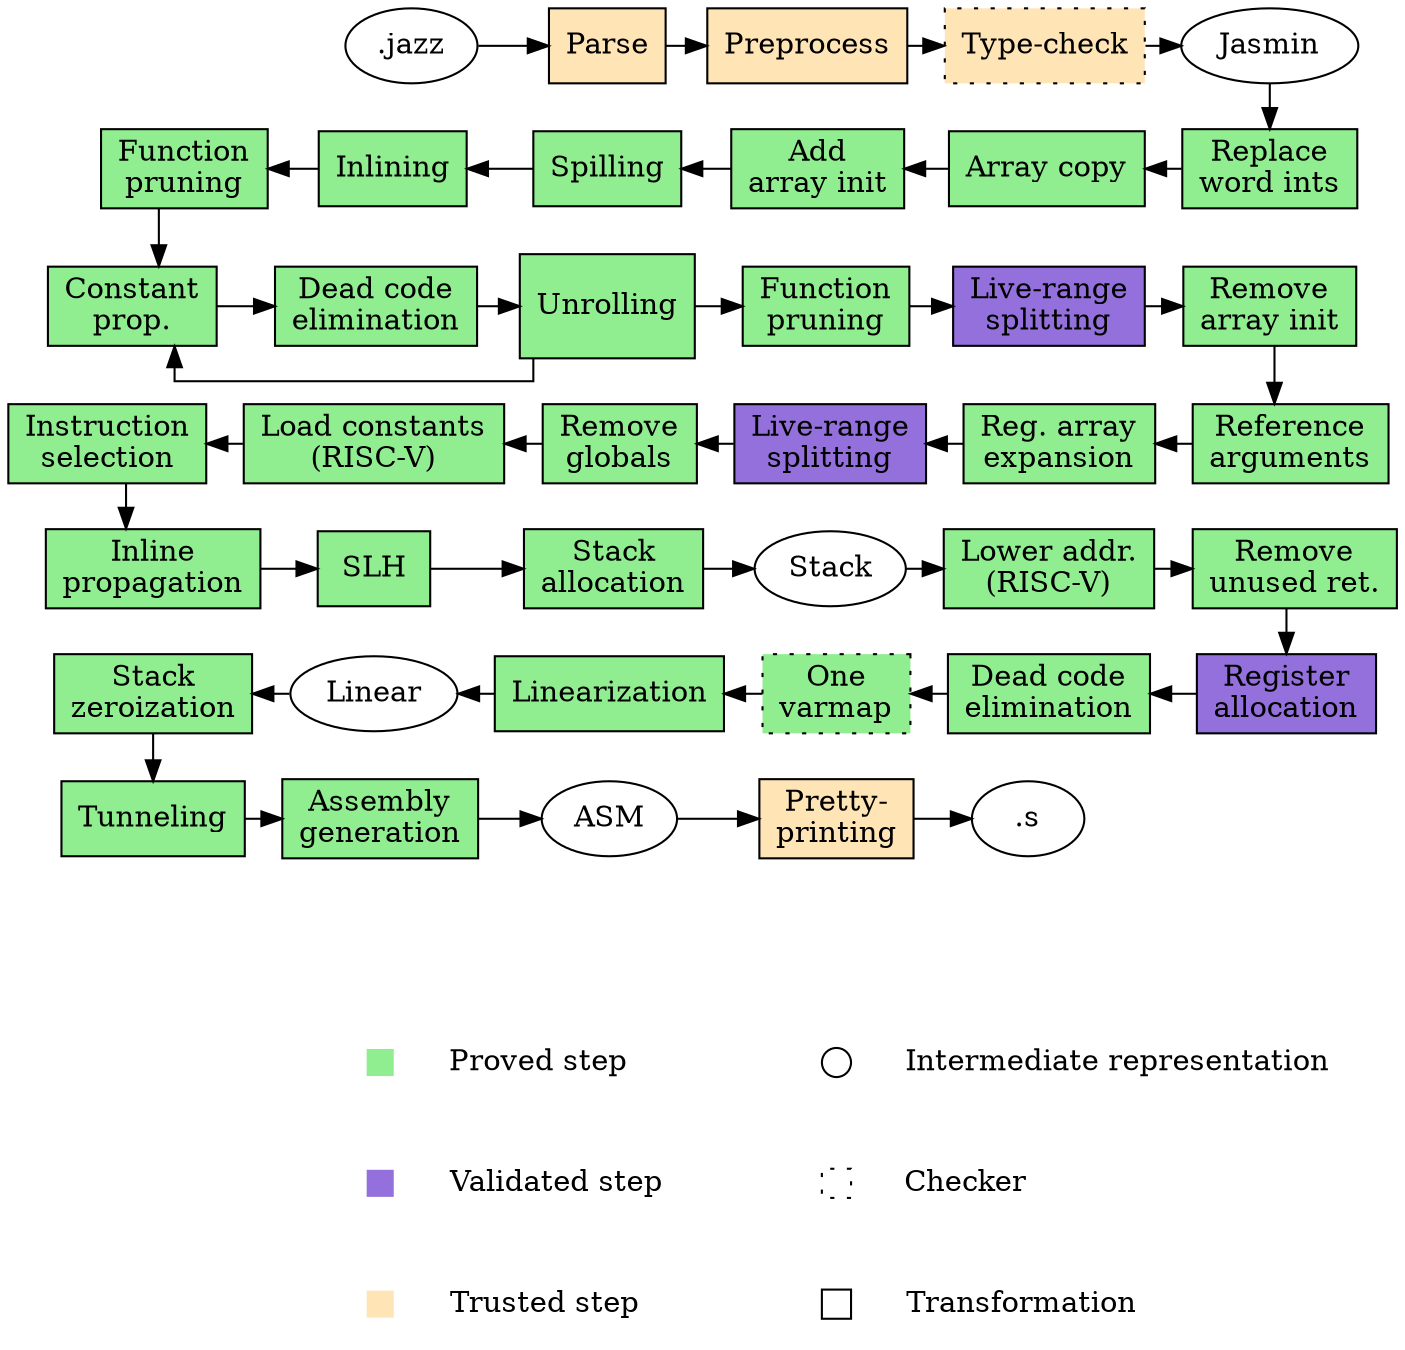 digraph {
  ranksep=.3;
  graph [splines=ortho];
  // Disable tooltip by default
  node[shape=box, style=filled, colorscheme=SVG, tooltip=" "];

// Nodes
jazz[label=".jazz",shape=oval,fillcolor=white];
parse[label="Parse",fillcolor=moccasin];
preprocess[label="Preprocess",fillcolor=moccasin];
typing[label="Type-check",style="filled,dotted",fillcolor=moccasin];
jasmin[label="Jasmin",shape=oval,fillcolor=white];

wintword[label="Replace\nword ints",fillcolor=lightgreen,href="wint_word.html",target="_top",tooltip="Replace word ints"];
arraycopy[label="Array copy",fillcolor=lightgreen,href="array_copy.html",target="_top",tooltip="Array copy"];
addarrinit[label="Add\narray init",fillcolor=lightgreen,href="array_init.html",target="_top",tooltip="Add array init"];
lowerspill[label="Spilling",fillcolor=lightgreen,href="lower_spill.html",target="_top",tooltip="Lowering of spills"];
inline[label="Inlining",fillcolor=lightgreen,href="function_inlining.html",target="_top",tooltip="Function inlining"];
rmfunc[label="Function\npruning",fillcolor=lightgreen,href="removal_unused_functions.html",target="_top",tooltip="Function pruning"];

cstprop[label="Constant\nprop.",fillcolor=lightgreen,href="constant_propagation.html",target="_top",tooltip="Constant propagation"];
dce[label="Dead code\nelimination",fillcolor=lightgreen,href="deadcode_elimination.html",target="_top",tooltip="Dead code elimination"];
unroll[label="Unrolling",fillcolor=lightgreen, href="loop_unrolling.html",target="_top",tooltip="Loop unrolling"];
rmfunc2[label="Function\npruning",fillcolor=lightgreen,href="removal_unused_functions.html",target="_top",tooltip="Function pruning"];
splitting[label="Live-range\nsplitting",fillcolor=mediumpurple,href="liverange_splitting.html",target="_top",tooltip="Live-range splitting"];
rmarrinit[label="Remove\narray init",fillcolor=lightgreen,href="array_init_rm.html",target="_top",tooltip="Remove array init"];

makeref[label="Reference\narguments",fillcolor=lightgreen,href="make_ref_arguments.html",target="_top",tooltip="Make reference arguments"];
arrexp[label="Reg. array\nexpansion",fillcolor=lightgreen,href="expansion_reg_arrays.html",target="_top",tooltip="Register arrays expansion"];
splitting2[label="Live-range\nsplitting",fillcolor=mediumpurple,href="liverange_splitting.html",target="_top",tooltip="Live-range splitting"];
rmglobals[label="Remove\nglobals",fillcolor=lightgreen,href="remove_global.html",target="_top",tooltip="Removal of globals"];
loadconst[label="Load constants\n(RISC-V)",fillcolor=lightgreen,href="load_constants.html",target="_top",tooltip="Load constants (RISC-V)"];
lowering[label="Instruction\nselection",fillcolor=lightgreen,href="inst_select.html",target="_top",tooltip="Instruction selection"];

propagate[label="Inline\npropagation",fillcolor=lightgreen,href="propagate_inline.html",target="_top",tooltip="Inline propagation"];
slhlowering[label="SLH",fillcolor=lightgreen,href="lower_slh.html",target="_top",tooltip="Lowering of SLH"];
stkalloc[label="Stack\nallocation",fillcolor=lightgreen,href="stack_alloc.html",target="_top",tooltip="Stack allocation"];
stack[label="Stack",shape=oval,fillcolor=white];
loweraddr[label="Lower addr.\n(RISC-V)",fillcolor=lightgreen,href="lower_addr.html",target="_top",tooltip="Lowering of complex addressing mode (RISC-V)"];
rmreturn[label="Remove\nunused ret.",fillcolor=lightgreen,href="rm_unused_ret_value.html",target="_top",tooltip="Remove unused return values"];

ralloc[label="Register\nallocation",fillcolor=mediumpurple,href="reg_alloc.html",target="_top",tooltip="Register allocation"];
dce2[label="Dead code\nelimination",fillcolor=lightgreen,href="deadcode_elimination.html",target="_top",tooltip="Dead code elimination"];
onevarmap[label="One\nvarmap",style="filled,dotted",fillcolor=lightgreen,href="merge_varmaps.html",target="_top",tooltip="One varmap checker"];
linearization[label="Linearization",fillcolor=lightgreen,href="linearization.html",target="_top",tooltip="Linearization"];
linear[label="Linear",shape=oval,fillcolor=white];
stackzero[label="Stack\nzeroization",fillcolor=lightgreen,href="stack_zero.html",target="_top",tooltip="Stack zeroization"];

tunnel[label="Tunneling",fillcolor=lightgreen,href="tunneling.html",target="_top",tooltip="Tunneling"];
asmgen[label="Assembly\ngeneration",fillcolor=lightgreen,href="asm_gen.html",target="_top",tooltip="Assembly generation"];
asm[label="ASM",shape=oval,fillcolor=white];
prettyprint[label="Pretty-\nprinting",fillcolor=moccasin];
asmfile[label=".s",shape=oval,fillcolor=white];


// Edges
subgraph line1 {
  rank=same;

  jazz -> parse;
  parse -> preprocess;
  preprocess -> typing;
  typing -> jasmin;
}

jasmin -> wintword;

subgraph line2 {
  edge[dir=back];
  rank=same;

  rmfunc -> inline;
  inline -> lowerspill;
  lowerspill -> addarrinit;
  addarrinit -> arraycopy;
  arraycopy -> wintword;
}

rmfunc -> cstprop;

subgraph line3 {
  rank=same;

  unroll[height=0.7];
  cstprop -> dce;
  dce -> unroll;
  unroll -> rmfunc2;
  cstprop -> unroll [dir=back];

  rmfunc2 -> splitting;
  splitting -> rmarrinit;
}

rmarrinit -> makeref;

subgraph line4 {
  edge[dir=back];
  rank=same;

  lowering -> loadconst;
  loadconst -> rmglobals;
  rmglobals -> splitting2;
  splitting2 -> arrexp;
  arrexp -> makeref;
}

lowering -> propagate;

subgraph line5 {
  rank=same;

  propagate -> slhlowering;
  slhlowering -> stkalloc;
  stkalloc -> stack;
  stack -> loweraddr;
  loweraddr -> rmreturn;
}

rmreturn -> ralloc;

subgraph line6 {
  rank=same;
  edge[dir=back];

  stackzero -> linear;
  linear -> linearization;
  linearization -> onevarmap;
  onevarmap -> dce2;
  dce2 -> ralloc;
}

stackzero -> tunnel;

subgraph line7 {
  rank=same;

  tunnel -> asmgen;
  asmgen -> asm;
  asm -> prettyprint;
  prettyprint -> asmfile;
}

subgraph caption {
  node[color=white,fillcolor=white];

  proved[label="",fillcolor=lightgreen,fixedsize=shape,width=0.2,height=0.2];
  provedlbl[label="Proved step"];
  validated[label="",fillcolor=mediumpurple,fixedsize=shape,width=0.2,height=0.2];
  validatedlbl[label="Validated step"];
  trusted[label="",fillcolor=moccasin,fixedsize=shape,width=0.2,height=0.2];
  trustedlbl[label="Trusted step"];

  intermediate[label="",shape=oval,color=black,fixedsize=shape,label="",width=0.2,height=0.2];
  intermediatelbl[label="Intermediate representation"];
  checker[label="",style=dotted,color=black,fixedsize=shape,label="",width=0.2,height=0.2];
  checkerlbl[label="Checker"];
  transformation[label="",color=black,fixedsize=shape,width=0.2,height=0.2];
  transformationlbl[label="Transformation"];

  edge[style=invis];
  { rank=same; proved -> provedlbl; intermediate -> intermediatelbl; }
  proved -> validated;
  intermediate -> checker;
  { rank=same; validated -> validatedlbl; checker -> checkerlbl; }
  validated -> trusted;
  checker -> transformation;
  { rank=same; trusted -> trustedlbl; transformation -> transformationlbl; }
}

// Hacks to make the graph prettier
edge[style=invis];

// This better aligns the blocks
cstprop -> lowering;
propagate -> stackzero;
jazz -> inline -> dce -> loadconst -> slhlowering -> linear -> asmgen;
parse -> lowerspill -> unroll -> rmglobals -> stkalloc -> linearization -> asm;
preprocess -> addarrinit -> rmfunc2 -> splitting2 -> stack -> onevarmap -> prettyprint;
typing -> arraycopy -> splitting -> arrexp -> loweraddr -> dce2 -> asmfile;
wintword -> rmarrinit;
makeref -> rmreturn;

// This puts the caption below the graph
proved0[style=invis];
asmgen -> proved0 -> proved;
intermediate0[style=invis];
prettyprint -> intermediate0 -> intermediate;

// The 2 following lines allow the loop back from unroll to cstprop
// to be above instead of below the second line.
cstprop -> lowering;
cstprop -> lowering;

}
